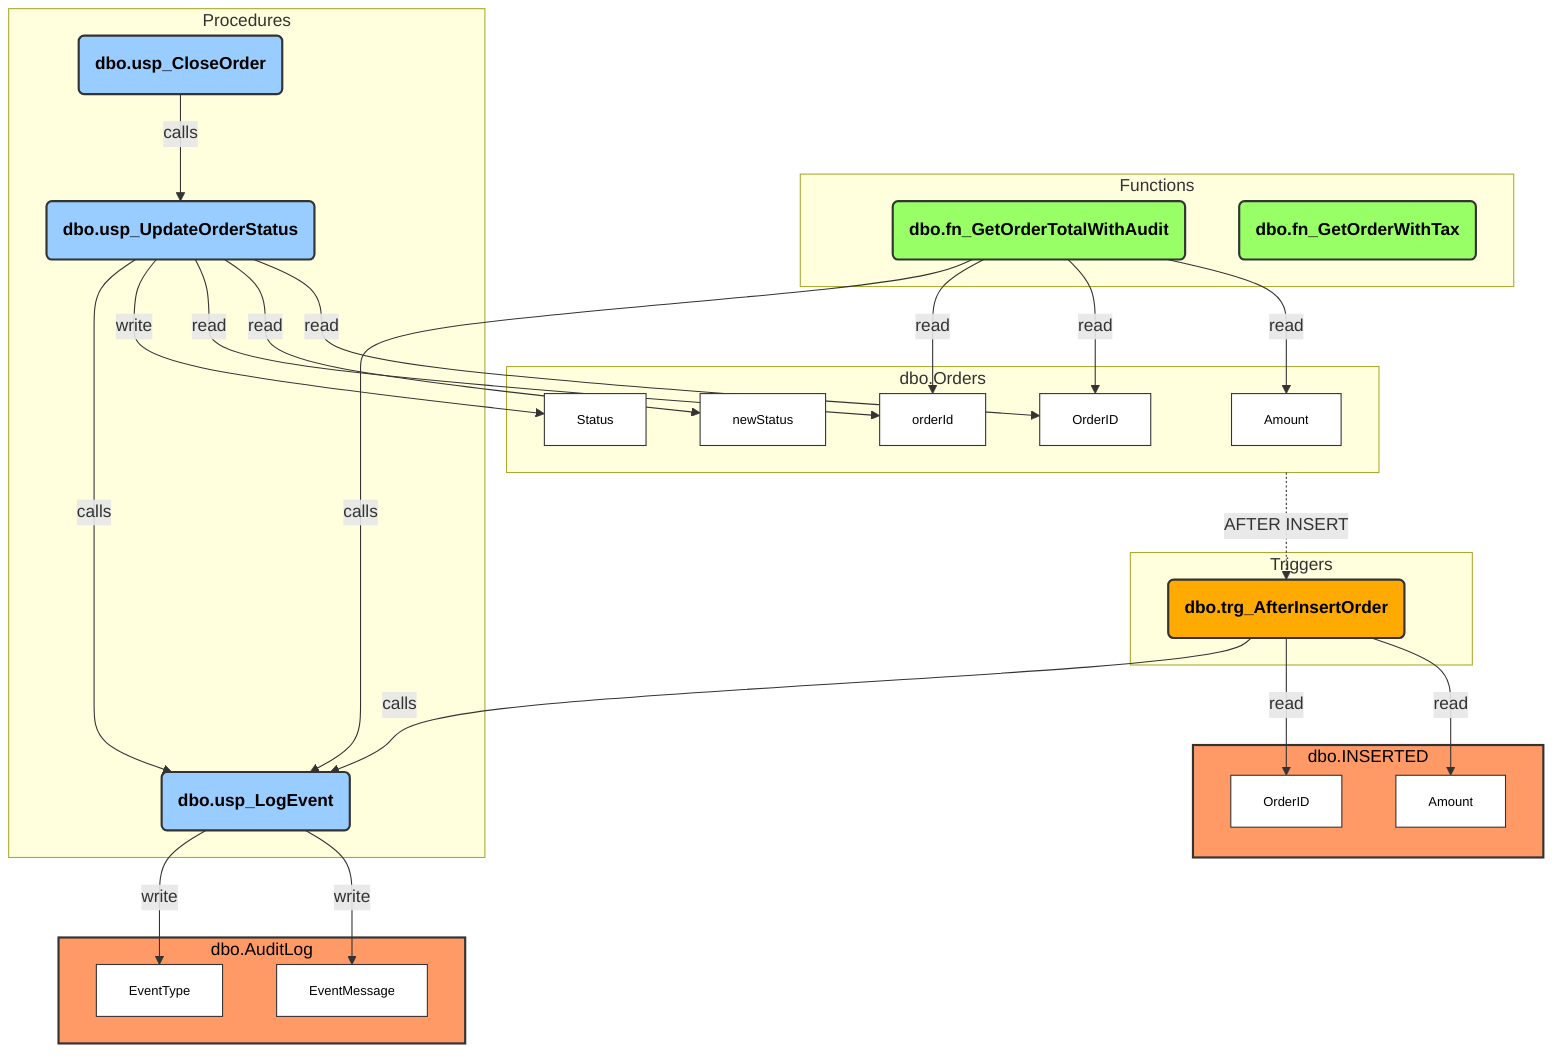 graph TD

    %% --- Styles --- %%
    classDef table fill:#f96,stroke:#333,stroke-width:2px,color:#000;
    classDef function fill:#9f6,stroke:#333,stroke-width:2px,color:#000,font-weight:bold;
    classDef trigger fill:#fa0,stroke:#333,stroke-width:2px,color:#000,font-weight:bold;
    classDef procedure fill:#9cf,stroke:#333,stroke-width:2px,color:#000,font-weight:bold;
    classDef column fill:#fff,stroke:#333,stroke-width:1px,color:#000,font-size:12px;


    %% --- Visual Hierarchy --- %%
    subgraph Functions
        dbo_fn_GetOrderTotalWithAudit
        dbo_fn_GetOrderWithTax
    end

    subgraph Triggers
        dbo_trg_AfterInsertOrder
    end

    subgraph Procedures
        dbo_usp_CloseOrder
        dbo_usp_LogEvent
        dbo_usp_UpdateOrderStatus
    end


    %% --- Node Definitions --- %%

    subgraph dbo_AuditLog["dbo.AuditLog"]
        dbo_AuditLog_EventMessage["EventMessage"];
        class dbo_AuditLog_EventMessage column;
        dbo_AuditLog_EventType["EventType"];
        class dbo_AuditLog_EventType column;
    end
    class dbo_AuditLog table;

    subgraph dbo_INSERTED["dbo.INSERTED"]
        dbo_INSERTED_Amount["Amount"];
        class dbo_INSERTED_Amount column;
        dbo_INSERTED_OrderID["OrderID"];
        class dbo_INSERTED_OrderID column;
    end
    class dbo_INSERTED table;

    subgraph dbo_Orders["dbo.Orders"]
        dbo_Orders_Amount["Amount"];
        class dbo_Orders_Amount column;
        dbo_Orders_OrderID["OrderID"];
        class dbo_Orders_OrderID column;
        dbo_Orders_Status["Status"];
        class dbo_Orders_Status column;
        dbo_Orders_newStatus["newStatus"];
        class dbo_Orders_newStatus column;
        dbo_Orders_orderId["orderId"];
        class dbo_Orders_orderId column;
    end
    class dbo_Orders table;
    dbo_fn_GetOrderTotalWithAudit("dbo.fn_GetOrderTotalWithAudit");
    class dbo_fn_GetOrderTotalWithAudit function;
    dbo_fn_GetOrderWithTax("dbo.fn_GetOrderWithTax");
    class dbo_fn_GetOrderWithTax function;
    dbo_trg_AfterInsertOrder("dbo.trg_AfterInsertOrder");
    class dbo_trg_AfterInsertOrder trigger;
    dbo_usp_CloseOrder("dbo.usp_CloseOrder");
    class dbo_usp_CloseOrder procedure;
    dbo_usp_LogEvent("dbo.usp_LogEvent");
    class dbo_usp_LogEvent procedure;
    dbo_usp_UpdateOrderStatus("dbo.usp_UpdateOrderStatus");
    class dbo_usp_UpdateOrderStatus procedure;

    %% --- Relationships --- %%
    dbo_Orders -.->|AFTER INSERT| dbo_trg_AfterInsertOrder;
    dbo_fn_GetOrderTotalWithAudit -- "read" --> dbo_Orders_Amount;
    dbo_fn_GetOrderTotalWithAudit -- "read" --> dbo_Orders_OrderID;
    dbo_fn_GetOrderTotalWithAudit -- "read" --> dbo_Orders_orderId;
    dbo_fn_GetOrderTotalWithAudit -->|calls| dbo_usp_LogEvent;
    dbo_trg_AfterInsertOrder -- "read" --> dbo_INSERTED_Amount;
    dbo_trg_AfterInsertOrder -- "read" --> dbo_INSERTED_OrderID;
    dbo_trg_AfterInsertOrder -->|calls| dbo_usp_LogEvent;
    dbo_usp_CloseOrder -->|calls| dbo_usp_UpdateOrderStatus;
    dbo_usp_LogEvent -- "write" --> dbo_AuditLog_EventMessage;
    dbo_usp_LogEvent -- "write" --> dbo_AuditLog_EventType;
    dbo_usp_UpdateOrderStatus -- "read" --> dbo_Orders_OrderID;
    dbo_usp_UpdateOrderStatus -- "read" --> dbo_Orders_newStatus;
    dbo_usp_UpdateOrderStatus -- "read" --> dbo_Orders_orderId;
    dbo_usp_UpdateOrderStatus -- "write" --> dbo_Orders_Status;
    dbo_usp_UpdateOrderStatus -->|calls| dbo_usp_LogEvent;